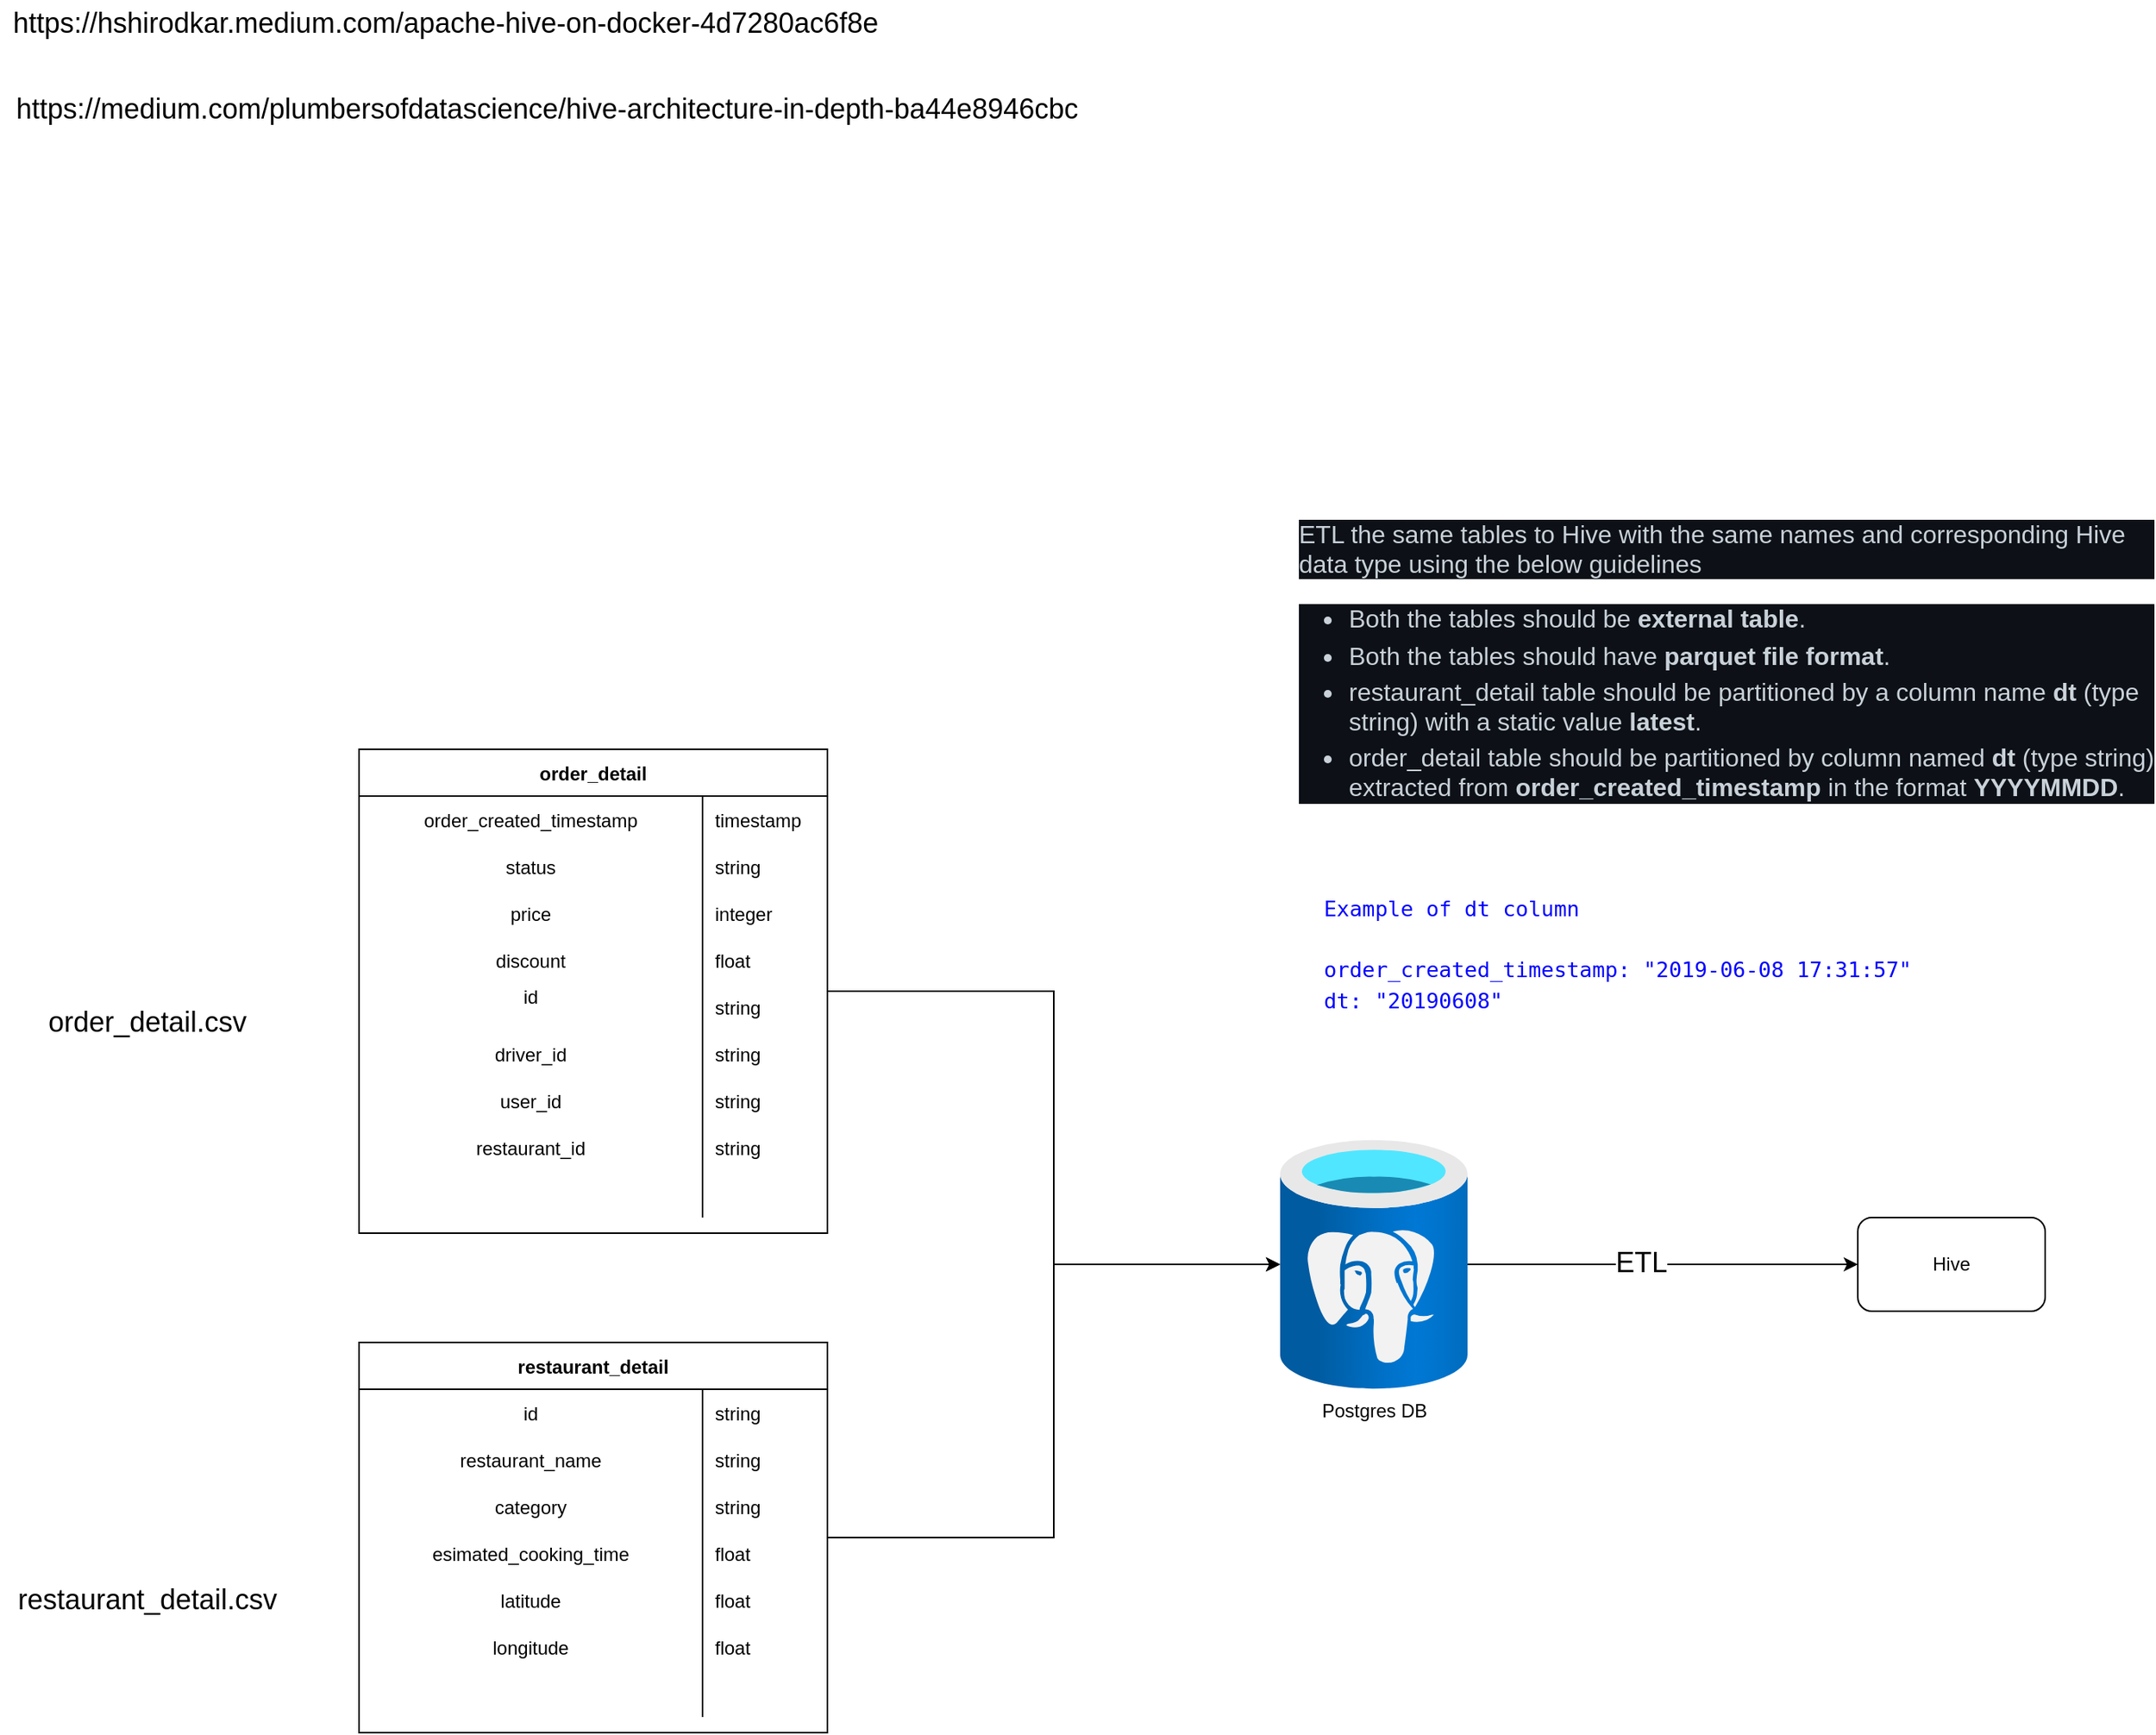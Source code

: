 <mxfile version="14.8.0" type="github">
  <diagram id="6CdzCUz8HcLEYqCQVTEM" name="Page-1">
    <mxGraphModel dx="2267" dy="2506" grid="1" gridSize="10" guides="1" tooltips="1" connect="1" arrows="1" fold="1" page="1" pageScale="1" pageWidth="1654" pageHeight="1169" math="0" shadow="0">
      <root>
        <mxCell id="0" />
        <mxCell id="1" parent="0" />
        <mxCell id="cUqwhZdn4gUKvGzjcZQ_-3" value="&lt;font style=&quot;font-size: 18px&quot;&gt;order_detail.csv&lt;/font&gt;" style="shape=image;html=1;verticalAlign=top;verticalLabelPosition=bottom;labelBackgroundColor=#ffffff;imageAspect=0;aspect=fixed;image=https://cdn3.iconfinder.com/data/icons/file-extension-vol-1/48/csv_file_database_extension_data-128.png" vertex="1" parent="1">
          <mxGeometry x="200" y="220" width="128" height="128" as="geometry" />
        </mxCell>
        <mxCell id="cUqwhZdn4gUKvGzjcZQ_-4" value="&lt;font style=&quot;font-size: 18px&quot;&gt;restaurant_detail.csv&lt;/font&gt;" style="shape=image;html=1;verticalAlign=top;verticalLabelPosition=bottom;labelBackgroundColor=#ffffff;imageAspect=0;aspect=fixed;image=https://cdn3.iconfinder.com/data/icons/file-extension-vol-1/48/csv_file_database_extension_data-128.png" vertex="1" parent="1">
          <mxGeometry x="200" y="590" width="128" height="128" as="geometry" />
        </mxCell>
        <mxCell id="cUqwhZdn4gUKvGzjcZQ_-90" style="edgeStyle=orthogonalEdgeStyle;rounded=0;orthogonalLoop=1;jettySize=auto;html=1;" edge="1" parent="1" source="cUqwhZdn4gUKvGzjcZQ_-25" target="cUqwhZdn4gUKvGzjcZQ_-89">
          <mxGeometry relative="1" as="geometry" />
        </mxCell>
        <mxCell id="cUqwhZdn4gUKvGzjcZQ_-25" value="order_detail" style="shape=table;startSize=30;container=1;collapsible=1;childLayout=tableLayout;fixedRows=1;rowLines=0;fontStyle=1;align=center;resizeLast=1;" vertex="1" parent="1">
          <mxGeometry x="400" y="190" width="300" height="310" as="geometry">
            <mxRectangle x="400" y="190" width="100" height="30" as="alternateBounds" />
          </mxGeometry>
        </mxCell>
        <mxCell id="cUqwhZdn4gUKvGzjcZQ_-26" value="" style="shape=partialRectangle;collapsible=0;dropTarget=0;pointerEvents=0;fillColor=none;top=0;left=0;bottom=0;right=0;points=[[0,0.5],[1,0.5]];portConstraint=eastwest;" vertex="1" parent="cUqwhZdn4gUKvGzjcZQ_-25">
          <mxGeometry y="30" width="300" height="30" as="geometry" />
        </mxCell>
        <mxCell id="cUqwhZdn4gUKvGzjcZQ_-27" value="order_created_timestamp" style="shape=partialRectangle;connectable=0;fillColor=none;top=0;left=0;bottom=0;right=0;fontStyle=0;overflow=hidden;" vertex="1" parent="cUqwhZdn4gUKvGzjcZQ_-26">
          <mxGeometry width="220" height="30" as="geometry" />
        </mxCell>
        <mxCell id="cUqwhZdn4gUKvGzjcZQ_-28" value="timestamp" style="shape=partialRectangle;connectable=0;fillColor=none;top=0;left=0;bottom=0;right=0;align=left;spacingLeft=6;fontStyle=0;overflow=hidden;" vertex="1" parent="cUqwhZdn4gUKvGzjcZQ_-26">
          <mxGeometry x="220" width="80" height="30" as="geometry" />
        </mxCell>
        <mxCell id="cUqwhZdn4gUKvGzjcZQ_-32" value="" style="shape=partialRectangle;collapsible=0;dropTarget=0;pointerEvents=0;fillColor=none;top=0;left=0;bottom=0;right=0;points=[[0,0.5],[1,0.5]];portConstraint=eastwest;" vertex="1" parent="cUqwhZdn4gUKvGzjcZQ_-25">
          <mxGeometry y="60" width="300" height="30" as="geometry" />
        </mxCell>
        <mxCell id="cUqwhZdn4gUKvGzjcZQ_-33" value="status" style="shape=partialRectangle;connectable=0;fillColor=none;top=0;left=0;bottom=0;right=0;editable=1;overflow=hidden;" vertex="1" parent="cUqwhZdn4gUKvGzjcZQ_-32">
          <mxGeometry width="220" height="30" as="geometry" />
        </mxCell>
        <mxCell id="cUqwhZdn4gUKvGzjcZQ_-34" value="string" style="shape=partialRectangle;connectable=0;fillColor=none;top=0;left=0;bottom=0;right=0;align=left;spacingLeft=6;overflow=hidden;" vertex="1" parent="cUqwhZdn4gUKvGzjcZQ_-32">
          <mxGeometry x="220" width="80" height="30" as="geometry" />
        </mxCell>
        <mxCell id="cUqwhZdn4gUKvGzjcZQ_-35" value="" style="shape=partialRectangle;collapsible=0;dropTarget=0;pointerEvents=0;fillColor=none;top=0;left=0;bottom=0;right=0;points=[[0,0.5],[1,0.5]];portConstraint=eastwest;" vertex="1" parent="cUqwhZdn4gUKvGzjcZQ_-25">
          <mxGeometry y="90" width="300" height="30" as="geometry" />
        </mxCell>
        <mxCell id="cUqwhZdn4gUKvGzjcZQ_-36" value="price" style="shape=partialRectangle;connectable=0;fillColor=none;top=0;left=0;bottom=0;right=0;editable=1;overflow=hidden;" vertex="1" parent="cUqwhZdn4gUKvGzjcZQ_-35">
          <mxGeometry width="220" height="30" as="geometry" />
        </mxCell>
        <mxCell id="cUqwhZdn4gUKvGzjcZQ_-37" value="integer" style="shape=partialRectangle;connectable=0;fillColor=none;top=0;left=0;bottom=0;right=0;align=left;spacingLeft=6;overflow=hidden;" vertex="1" parent="cUqwhZdn4gUKvGzjcZQ_-35">
          <mxGeometry x="220" width="80" height="30" as="geometry" />
        </mxCell>
        <mxCell id="cUqwhZdn4gUKvGzjcZQ_-40" value="" style="shape=partialRectangle;collapsible=0;dropTarget=0;pointerEvents=0;fillColor=none;top=0;left=0;bottom=0;right=0;points=[[0,0.5],[1,0.5]];portConstraint=eastwest;" vertex="1" parent="cUqwhZdn4gUKvGzjcZQ_-25">
          <mxGeometry y="120" width="300" height="30" as="geometry" />
        </mxCell>
        <mxCell id="cUqwhZdn4gUKvGzjcZQ_-41" value="discount" style="shape=partialRectangle;connectable=0;fillColor=none;top=0;left=0;bottom=0;right=0;editable=1;overflow=hidden;" vertex="1" parent="cUqwhZdn4gUKvGzjcZQ_-40">
          <mxGeometry width="220" height="30" as="geometry" />
        </mxCell>
        <mxCell id="cUqwhZdn4gUKvGzjcZQ_-42" value="float" style="shape=partialRectangle;connectable=0;fillColor=none;top=0;left=0;bottom=0;right=0;align=left;spacingLeft=6;overflow=hidden;" vertex="1" parent="cUqwhZdn4gUKvGzjcZQ_-40">
          <mxGeometry x="220" width="80" height="30" as="geometry" />
        </mxCell>
        <mxCell id="cUqwhZdn4gUKvGzjcZQ_-46" value="" style="shape=partialRectangle;collapsible=0;dropTarget=0;pointerEvents=0;fillColor=none;top=0;left=0;bottom=0;right=0;points=[[0,0.5],[1,0.5]];portConstraint=eastwest;" vertex="1" parent="cUqwhZdn4gUKvGzjcZQ_-25">
          <mxGeometry y="150" width="300" height="30" as="geometry" />
        </mxCell>
        <mxCell id="cUqwhZdn4gUKvGzjcZQ_-47" value="id&#xa;&#xa;" style="shape=partialRectangle;connectable=0;fillColor=none;top=0;left=0;bottom=0;right=0;editable=1;overflow=hidden;" vertex="1" parent="cUqwhZdn4gUKvGzjcZQ_-46">
          <mxGeometry width="220" height="30" as="geometry" />
        </mxCell>
        <mxCell id="cUqwhZdn4gUKvGzjcZQ_-48" value="string" style="shape=partialRectangle;connectable=0;fillColor=none;top=0;left=0;bottom=0;right=0;align=left;spacingLeft=6;overflow=hidden;" vertex="1" parent="cUqwhZdn4gUKvGzjcZQ_-46">
          <mxGeometry x="220" width="80" height="30" as="geometry" />
        </mxCell>
        <mxCell id="cUqwhZdn4gUKvGzjcZQ_-49" value="" style="shape=partialRectangle;collapsible=0;dropTarget=0;pointerEvents=0;fillColor=none;top=0;left=0;bottom=0;right=0;points=[[0,0.5],[1,0.5]];portConstraint=eastwest;" vertex="1" parent="cUqwhZdn4gUKvGzjcZQ_-25">
          <mxGeometry y="180" width="300" height="30" as="geometry" />
        </mxCell>
        <mxCell id="cUqwhZdn4gUKvGzjcZQ_-50" value="driver_id" style="shape=partialRectangle;connectable=0;fillColor=none;top=0;left=0;bottom=0;right=0;editable=1;overflow=hidden;" vertex="1" parent="cUqwhZdn4gUKvGzjcZQ_-49">
          <mxGeometry width="220" height="30" as="geometry" />
        </mxCell>
        <mxCell id="cUqwhZdn4gUKvGzjcZQ_-51" value="string" style="shape=partialRectangle;connectable=0;fillColor=none;top=0;left=0;bottom=0;right=0;align=left;spacingLeft=6;overflow=hidden;" vertex="1" parent="cUqwhZdn4gUKvGzjcZQ_-49">
          <mxGeometry x="220" width="80" height="30" as="geometry" />
        </mxCell>
        <mxCell id="cUqwhZdn4gUKvGzjcZQ_-52" value="" style="shape=partialRectangle;collapsible=0;dropTarget=0;pointerEvents=0;fillColor=none;top=0;left=0;bottom=0;right=0;points=[[0,0.5],[1,0.5]];portConstraint=eastwest;" vertex="1" parent="cUqwhZdn4gUKvGzjcZQ_-25">
          <mxGeometry y="210" width="300" height="30" as="geometry" />
        </mxCell>
        <mxCell id="cUqwhZdn4gUKvGzjcZQ_-53" value="user_id" style="shape=partialRectangle;connectable=0;fillColor=none;top=0;left=0;bottom=0;right=0;editable=1;overflow=hidden;" vertex="1" parent="cUqwhZdn4gUKvGzjcZQ_-52">
          <mxGeometry width="220" height="30" as="geometry" />
        </mxCell>
        <mxCell id="cUqwhZdn4gUKvGzjcZQ_-54" value="string" style="shape=partialRectangle;connectable=0;fillColor=none;top=0;left=0;bottom=0;right=0;align=left;spacingLeft=6;overflow=hidden;" vertex="1" parent="cUqwhZdn4gUKvGzjcZQ_-52">
          <mxGeometry x="220" width="80" height="30" as="geometry" />
        </mxCell>
        <mxCell id="cUqwhZdn4gUKvGzjcZQ_-55" value="" style="shape=partialRectangle;collapsible=0;dropTarget=0;pointerEvents=0;fillColor=none;top=0;left=0;bottom=0;right=0;points=[[0,0.5],[1,0.5]];portConstraint=eastwest;" vertex="1" parent="cUqwhZdn4gUKvGzjcZQ_-25">
          <mxGeometry y="240" width="300" height="30" as="geometry" />
        </mxCell>
        <mxCell id="cUqwhZdn4gUKvGzjcZQ_-56" value="restaurant_id" style="shape=partialRectangle;connectable=0;fillColor=none;top=0;left=0;bottom=0;right=0;editable=1;overflow=hidden;" vertex="1" parent="cUqwhZdn4gUKvGzjcZQ_-55">
          <mxGeometry width="220" height="30" as="geometry" />
        </mxCell>
        <mxCell id="cUqwhZdn4gUKvGzjcZQ_-57" value="string" style="shape=partialRectangle;connectable=0;fillColor=none;top=0;left=0;bottom=0;right=0;align=left;spacingLeft=6;overflow=hidden;" vertex="1" parent="cUqwhZdn4gUKvGzjcZQ_-55">
          <mxGeometry x="220" width="80" height="30" as="geometry" />
        </mxCell>
        <mxCell id="cUqwhZdn4gUKvGzjcZQ_-58" value="" style="shape=partialRectangle;collapsible=0;dropTarget=0;pointerEvents=0;fillColor=none;top=0;left=0;bottom=0;right=0;points=[[0,0.5],[1,0.5]];portConstraint=eastwest;" vertex="1" parent="cUqwhZdn4gUKvGzjcZQ_-25">
          <mxGeometry y="270" width="300" height="30" as="geometry" />
        </mxCell>
        <mxCell id="cUqwhZdn4gUKvGzjcZQ_-59" value="" style="shape=partialRectangle;connectable=0;fillColor=none;top=0;left=0;bottom=0;right=0;editable=1;overflow=hidden;" vertex="1" parent="cUqwhZdn4gUKvGzjcZQ_-58">
          <mxGeometry width="220" height="30" as="geometry" />
        </mxCell>
        <mxCell id="cUqwhZdn4gUKvGzjcZQ_-60" value="" style="shape=partialRectangle;connectable=0;fillColor=none;top=0;left=0;bottom=0;right=0;align=left;spacingLeft=6;overflow=hidden;" vertex="1" parent="cUqwhZdn4gUKvGzjcZQ_-58">
          <mxGeometry x="220" width="80" height="30" as="geometry" />
        </mxCell>
        <mxCell id="cUqwhZdn4gUKvGzjcZQ_-38" value="" style="shape=partialRectangle;connectable=0;fillColor=none;top=0;left=0;bottom=0;right=0;editable=1;overflow=hidden;" vertex="1" parent="1">
          <mxGeometry x="400" y="210" width="220" height="30" as="geometry" />
        </mxCell>
        <mxCell id="cUqwhZdn4gUKvGzjcZQ_-92" style="edgeStyle=orthogonalEdgeStyle;rounded=0;orthogonalLoop=1;jettySize=auto;html=1;" edge="1" parent="1" source="cUqwhZdn4gUKvGzjcZQ_-61" target="cUqwhZdn4gUKvGzjcZQ_-89">
          <mxGeometry relative="1" as="geometry" />
        </mxCell>
        <mxCell id="cUqwhZdn4gUKvGzjcZQ_-61" value="restaurant_detail" style="shape=table;startSize=30;container=1;collapsible=1;childLayout=tableLayout;fixedRows=1;rowLines=0;fontStyle=1;align=center;resizeLast=1;" vertex="1" parent="1">
          <mxGeometry x="400" y="570" width="300" height="250" as="geometry">
            <mxRectangle x="400" y="570" width="100" height="30" as="alternateBounds" />
          </mxGeometry>
        </mxCell>
        <mxCell id="cUqwhZdn4gUKvGzjcZQ_-62" value="" style="shape=partialRectangle;collapsible=0;dropTarget=0;pointerEvents=0;fillColor=none;top=0;left=0;bottom=0;right=0;points=[[0,0.5],[1,0.5]];portConstraint=eastwest;" vertex="1" parent="cUqwhZdn4gUKvGzjcZQ_-61">
          <mxGeometry y="30" width="300" height="30" as="geometry" />
        </mxCell>
        <mxCell id="cUqwhZdn4gUKvGzjcZQ_-63" value="id" style="shape=partialRectangle;connectable=0;fillColor=none;top=0;left=0;bottom=0;right=0;fontStyle=0;overflow=hidden;" vertex="1" parent="cUqwhZdn4gUKvGzjcZQ_-62">
          <mxGeometry width="220" height="30" as="geometry" />
        </mxCell>
        <mxCell id="cUqwhZdn4gUKvGzjcZQ_-64" value="string" style="shape=partialRectangle;connectable=0;fillColor=none;top=0;left=0;bottom=0;right=0;align=left;spacingLeft=6;fontStyle=0;overflow=hidden;" vertex="1" parent="cUqwhZdn4gUKvGzjcZQ_-62">
          <mxGeometry x="220" width="80" height="30" as="geometry" />
        </mxCell>
        <mxCell id="cUqwhZdn4gUKvGzjcZQ_-65" value="" style="shape=partialRectangle;collapsible=0;dropTarget=0;pointerEvents=0;fillColor=none;top=0;left=0;bottom=0;right=0;points=[[0,0.5],[1,0.5]];portConstraint=eastwest;" vertex="1" parent="cUqwhZdn4gUKvGzjcZQ_-61">
          <mxGeometry y="60" width="300" height="30" as="geometry" />
        </mxCell>
        <mxCell id="cUqwhZdn4gUKvGzjcZQ_-66" value="restaurant_name" style="shape=partialRectangle;connectable=0;fillColor=none;top=0;left=0;bottom=0;right=0;editable=1;overflow=hidden;" vertex="1" parent="cUqwhZdn4gUKvGzjcZQ_-65">
          <mxGeometry width="220" height="30" as="geometry" />
        </mxCell>
        <mxCell id="cUqwhZdn4gUKvGzjcZQ_-67" value="string" style="shape=partialRectangle;connectable=0;fillColor=none;top=0;left=0;bottom=0;right=0;align=left;spacingLeft=6;overflow=hidden;" vertex="1" parent="cUqwhZdn4gUKvGzjcZQ_-65">
          <mxGeometry x="220" width="80" height="30" as="geometry" />
        </mxCell>
        <mxCell id="cUqwhZdn4gUKvGzjcZQ_-68" value="" style="shape=partialRectangle;collapsible=0;dropTarget=0;pointerEvents=0;fillColor=none;top=0;left=0;bottom=0;right=0;points=[[0,0.5],[1,0.5]];portConstraint=eastwest;" vertex="1" parent="cUqwhZdn4gUKvGzjcZQ_-61">
          <mxGeometry y="90" width="300" height="30" as="geometry" />
        </mxCell>
        <mxCell id="cUqwhZdn4gUKvGzjcZQ_-69" value="category" style="shape=partialRectangle;connectable=0;fillColor=none;top=0;left=0;bottom=0;right=0;editable=1;overflow=hidden;" vertex="1" parent="cUqwhZdn4gUKvGzjcZQ_-68">
          <mxGeometry width="220" height="30" as="geometry" />
        </mxCell>
        <mxCell id="cUqwhZdn4gUKvGzjcZQ_-70" value="string" style="shape=partialRectangle;connectable=0;fillColor=none;top=0;left=0;bottom=0;right=0;align=left;spacingLeft=6;overflow=hidden;" vertex="1" parent="cUqwhZdn4gUKvGzjcZQ_-68">
          <mxGeometry x="220" width="80" height="30" as="geometry" />
        </mxCell>
        <mxCell id="cUqwhZdn4gUKvGzjcZQ_-71" value="" style="shape=partialRectangle;collapsible=0;dropTarget=0;pointerEvents=0;fillColor=none;top=0;left=0;bottom=0;right=0;points=[[0,0.5],[1,0.5]];portConstraint=eastwest;" vertex="1" parent="cUqwhZdn4gUKvGzjcZQ_-61">
          <mxGeometry y="120" width="300" height="30" as="geometry" />
        </mxCell>
        <mxCell id="cUqwhZdn4gUKvGzjcZQ_-72" value="esimated_cooking_time" style="shape=partialRectangle;connectable=0;fillColor=none;top=0;left=0;bottom=0;right=0;editable=1;overflow=hidden;" vertex="1" parent="cUqwhZdn4gUKvGzjcZQ_-71">
          <mxGeometry width="220" height="30" as="geometry" />
        </mxCell>
        <mxCell id="cUqwhZdn4gUKvGzjcZQ_-73" value="float" style="shape=partialRectangle;connectable=0;fillColor=none;top=0;left=0;bottom=0;right=0;align=left;spacingLeft=6;overflow=hidden;" vertex="1" parent="cUqwhZdn4gUKvGzjcZQ_-71">
          <mxGeometry x="220" width="80" height="30" as="geometry" />
        </mxCell>
        <mxCell id="cUqwhZdn4gUKvGzjcZQ_-74" value="" style="shape=partialRectangle;collapsible=0;dropTarget=0;pointerEvents=0;fillColor=none;top=0;left=0;bottom=0;right=0;points=[[0,0.5],[1,0.5]];portConstraint=eastwest;" vertex="1" parent="cUqwhZdn4gUKvGzjcZQ_-61">
          <mxGeometry y="150" width="300" height="30" as="geometry" />
        </mxCell>
        <mxCell id="cUqwhZdn4gUKvGzjcZQ_-75" value="latitude" style="shape=partialRectangle;connectable=0;fillColor=none;top=0;left=0;bottom=0;right=0;editable=1;overflow=hidden;" vertex="1" parent="cUqwhZdn4gUKvGzjcZQ_-74">
          <mxGeometry width="220" height="30" as="geometry" />
        </mxCell>
        <mxCell id="cUqwhZdn4gUKvGzjcZQ_-76" value="float" style="shape=partialRectangle;connectable=0;fillColor=none;top=0;left=0;bottom=0;right=0;align=left;spacingLeft=6;overflow=hidden;" vertex="1" parent="cUqwhZdn4gUKvGzjcZQ_-74">
          <mxGeometry x="220" width="80" height="30" as="geometry" />
        </mxCell>
        <mxCell id="cUqwhZdn4gUKvGzjcZQ_-77" value="" style="shape=partialRectangle;collapsible=0;dropTarget=0;pointerEvents=0;fillColor=none;top=0;left=0;bottom=0;right=0;points=[[0,0.5],[1,0.5]];portConstraint=eastwest;" vertex="1" parent="cUqwhZdn4gUKvGzjcZQ_-61">
          <mxGeometry y="180" width="300" height="30" as="geometry" />
        </mxCell>
        <mxCell id="cUqwhZdn4gUKvGzjcZQ_-78" value="longitude" style="shape=partialRectangle;connectable=0;fillColor=none;top=0;left=0;bottom=0;right=0;editable=1;overflow=hidden;" vertex="1" parent="cUqwhZdn4gUKvGzjcZQ_-77">
          <mxGeometry width="220" height="30" as="geometry" />
        </mxCell>
        <mxCell id="cUqwhZdn4gUKvGzjcZQ_-79" value="float" style="shape=partialRectangle;connectable=0;fillColor=none;top=0;left=0;bottom=0;right=0;align=left;spacingLeft=6;overflow=hidden;" vertex="1" parent="cUqwhZdn4gUKvGzjcZQ_-77">
          <mxGeometry x="220" width="80" height="30" as="geometry" />
        </mxCell>
        <mxCell id="cUqwhZdn4gUKvGzjcZQ_-80" value="" style="shape=partialRectangle;collapsible=0;dropTarget=0;pointerEvents=0;fillColor=none;top=0;left=0;bottom=0;right=0;points=[[0,0.5],[1,0.5]];portConstraint=eastwest;" vertex="1" parent="cUqwhZdn4gUKvGzjcZQ_-61">
          <mxGeometry y="210" width="300" height="30" as="geometry" />
        </mxCell>
        <mxCell id="cUqwhZdn4gUKvGzjcZQ_-81" value="" style="shape=partialRectangle;connectable=0;fillColor=none;top=0;left=0;bottom=0;right=0;editable=1;overflow=hidden;" vertex="1" parent="cUqwhZdn4gUKvGzjcZQ_-80">
          <mxGeometry width="220" height="30" as="geometry" />
        </mxCell>
        <mxCell id="cUqwhZdn4gUKvGzjcZQ_-82" value="" style="shape=partialRectangle;connectable=0;fillColor=none;top=0;left=0;bottom=0;right=0;align=left;spacingLeft=6;overflow=hidden;" vertex="1" parent="cUqwhZdn4gUKvGzjcZQ_-80">
          <mxGeometry x="220" width="80" height="30" as="geometry" />
        </mxCell>
        <mxCell id="cUqwhZdn4gUKvGzjcZQ_-93" style="edgeStyle=orthogonalEdgeStyle;rounded=0;orthogonalLoop=1;jettySize=auto;html=1;" edge="1" parent="1" source="cUqwhZdn4gUKvGzjcZQ_-89" target="cUqwhZdn4gUKvGzjcZQ_-94">
          <mxGeometry relative="1" as="geometry">
            <mxPoint x="1460" y="520.0" as="targetPoint" />
          </mxGeometry>
        </mxCell>
        <mxCell id="cUqwhZdn4gUKvGzjcZQ_-95" value="ETL" style="edgeLabel;html=1;align=center;verticalAlign=middle;resizable=0;points=[];fontSize=18;" vertex="1" connectable="0" parent="cUqwhZdn4gUKvGzjcZQ_-93">
          <mxGeometry x="-0.115" y="1" relative="1" as="geometry">
            <mxPoint as="offset" />
          </mxGeometry>
        </mxCell>
        <mxCell id="cUqwhZdn4gUKvGzjcZQ_-89" value="Postgres DB" style="aspect=fixed;html=1;points=[];align=center;image;fontSize=12;image=img/lib/azure2/databases/Azure_Database_PostgreSQL_Server.svg;" vertex="1" parent="1">
          <mxGeometry x="990" y="440" width="120" height="160" as="geometry" />
        </mxCell>
        <mxCell id="cUqwhZdn4gUKvGzjcZQ_-94" value="Hive" style="rounded=1;whiteSpace=wrap;html=1;" vertex="1" parent="1">
          <mxGeometry x="1360" y="490" width="120" height="60" as="geometry" />
        </mxCell>
        <mxCell id="cUqwhZdn4gUKvGzjcZQ_-99" value="&lt;p style=&quot;box-sizing: border-box; margin-top: 16px; margin-bottom: 16px; color: rgb(201, 209, 217); font-size: 16px; font-style: normal; font-weight: 400; letter-spacing: normal; text-align: left; text-indent: 0px; text-transform: none; word-spacing: 0px; background-color: rgb(13, 17, 23);&quot;&gt;ETL the same tables to Hive with the same names and corresponding Hive data type using the below guidelines&lt;/p&gt;&lt;ul style=&quot;box-sizing: border-box; padding-left: 2em; margin-top: 0px; margin-bottom: 0px; color: rgb(201, 209, 217); font-size: 16px; font-style: normal; font-weight: 400; letter-spacing: normal; text-align: left; text-indent: 0px; text-transform: none; word-spacing: 0px; background-color: rgb(13, 17, 23);&quot;&gt;&lt;li style=&quot;box-sizing: border-box&quot;&gt;Both the tables should be&lt;span&gt;&amp;nbsp;&lt;/span&gt;&lt;strong style=&quot;box-sizing: border-box ; font-weight: 600&quot;&gt;external table&lt;/strong&gt;.&lt;/li&gt;&lt;li style=&quot;box-sizing: border-box ; margin-top: 0.25em&quot;&gt;Both the tables should have&lt;span&gt;&amp;nbsp;&lt;/span&gt;&lt;strong style=&quot;box-sizing: border-box ; font-weight: 600&quot;&gt;parquet file format&lt;/strong&gt;.&lt;/li&gt;&lt;li style=&quot;box-sizing: border-box ; margin-top: 0.25em&quot;&gt;restaurant_detail table should be partitioned by a column name&lt;span&gt;&amp;nbsp;&lt;/span&gt;&lt;strong style=&quot;box-sizing: border-box ; font-weight: 600&quot;&gt;dt&lt;/strong&gt;&lt;span&gt;&amp;nbsp;&lt;/span&gt;(type string) with a static value&lt;span&gt;&amp;nbsp;&lt;/span&gt;&lt;strong style=&quot;box-sizing: border-box ; font-weight: 600&quot;&gt;latest&lt;/strong&gt;.&lt;/li&gt;&lt;li style=&quot;box-sizing: border-box ; margin-top: 0.25em&quot;&gt;order_detail table should be partitioned by column named&lt;span&gt;&amp;nbsp;&lt;/span&gt;&lt;strong style=&quot;box-sizing: border-box ; font-weight: 600&quot;&gt;dt&lt;/strong&gt;&lt;span&gt;&amp;nbsp;&lt;/span&gt;(type string) extracted from&lt;span&gt;&amp;nbsp;&lt;/span&gt;&lt;strong style=&quot;box-sizing: border-box ; font-weight: 600&quot;&gt;order_created_timestamp&lt;/strong&gt;&lt;span&gt;&amp;nbsp;&lt;/span&gt;in the format&lt;span&gt;&amp;nbsp;&lt;/span&gt;&lt;strong style=&quot;box-sizing: border-box ; font-weight: 600&quot;&gt;YYYYMMDD&lt;/strong&gt;.&lt;/li&gt;&lt;/ul&gt;" style="text;whiteSpace=wrap;html=1;fontSize=18;" vertex="1" parent="1">
          <mxGeometry x="1000" y="20" width="550" height="260" as="geometry" />
        </mxCell>
        <mxCell id="cUqwhZdn4gUKvGzjcZQ_-101" value="&lt;pre style=&quot;box-sizing: border-box ; font-size: 13.6px ; margin-top: 0px ; margin-bottom: 0px ; overflow-wrap: normal ; padding: 16px ; overflow: auto ; line-height: 1.45 ; border-radius: 6px ; word-break: normal ; font-style: normal ; font-weight: 400 ; letter-spacing: normal ; text-indent: 0px ; text-transform: none ; word-spacing: 0px&quot;&gt;&lt;font color=&quot;#0000ff&quot;&gt;&lt;span class=&quot;pl-v&quot; style=&quot;box-sizing: border-box&quot;&gt;Example&lt;/span&gt; &lt;span class=&quot;pl-s1&quot; style=&quot;box-sizing: border-box&quot;&gt;of&lt;/span&gt; &lt;span class=&quot;pl-s1&quot; style=&quot;box-sizing: border-box&quot;&gt;dt&lt;/span&gt; &lt;span class=&quot;pl-s1&quot; style=&quot;box-sizing: border-box&quot;&gt;column&lt;/span&gt;&lt;br&gt;&lt;br&gt;&lt;span class=&quot;pl-s1&quot; style=&quot;box-sizing: border-box&quot;&gt;order_created_timestamp&lt;/span&gt;: &lt;span class=&quot;pl-s&quot; style=&quot;box-sizing: border-box&quot;&gt;&quot;2019-06-08 17:31:57&quot;&lt;/span&gt;&lt;br&gt;&lt;span class=&quot;pl-s1&quot; style=&quot;box-sizing: border-box&quot;&gt;dt&lt;/span&gt;: &lt;span class=&quot;pl-s&quot; style=&quot;box-sizing: border-box&quot;&gt;&quot;20190608&quot;&lt;/span&gt;&lt;/font&gt;&lt;/pre&gt;" style="text;whiteSpace=wrap;html=1;fontSize=18;" vertex="1" parent="1">
          <mxGeometry x="1000" y="260" width="400" height="120" as="geometry" />
        </mxCell>
        <mxCell id="cUqwhZdn4gUKvGzjcZQ_-102" value="https://medium.com/plumbersofdatascience/hive-architecture-in-depth-ba44e8946cbc" style="text;html=1;align=center;verticalAlign=middle;resizable=0;points=[];autosize=1;strokeColor=none;fontSize=18;" vertex="1" parent="1">
          <mxGeometry x="170" y="-235" width="700" height="30" as="geometry" />
        </mxCell>
        <mxCell id="cUqwhZdn4gUKvGzjcZQ_-103" value="https://hshirodkar.medium.com/apache-hive-on-docker-4d7280ac6f8e" style="text;html=1;align=center;verticalAlign=middle;resizable=0;points=[];autosize=1;strokeColor=none;fontSize=18;" vertex="1" parent="1">
          <mxGeometry x="170" y="-290" width="570" height="30" as="geometry" />
        </mxCell>
      </root>
    </mxGraphModel>
  </diagram>
</mxfile>
